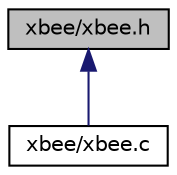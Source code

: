 digraph "xbee/xbee.h"
{
  edge [fontname="Helvetica",fontsize="10",labelfontname="Helvetica",labelfontsize="10"];
  node [fontname="Helvetica",fontsize="10",shape=record];
  Node1 [label="xbee/xbee.h",height=0.2,width=0.4,color="black", fillcolor="grey75", style="filled", fontcolor="black"];
  Node1 -> Node2 [dir="back",color="midnightblue",fontsize="10",style="solid",fontname="Helvetica"];
  Node2 [label="xbee/xbee.c",height=0.2,width=0.4,color="black", fillcolor="white", style="filled",URL="$xbee_8c.html",tooltip="Xbee driver funcs. "];
}
